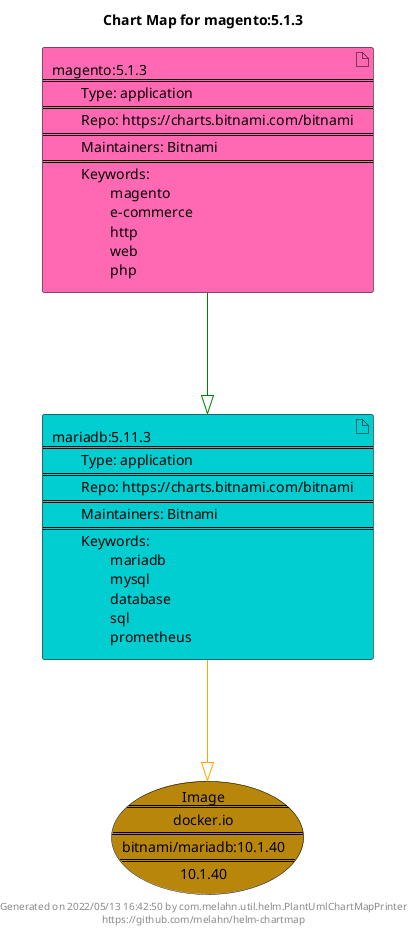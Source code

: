 @startuml
skinparam linetype ortho
skinparam backgroundColor white
skinparam usecaseBorderColor black
skinparam usecaseArrowColor LightSlateGray
skinparam artifactBorderColor black
skinparam artifactArrowColor LightSlateGray

title Chart Map for magento:5.1.3

'There are 2 referenced Helm Charts
artifact "mariadb:5.11.3\n====\n\tType: application\n====\n\tRepo: https://charts.bitnami.com/bitnami\n====\n\tMaintainers: Bitnami\n====\n\tKeywords: \n\t\tmariadb\n\t\tmysql\n\t\tdatabase\n\t\tsql\n\t\tprometheus" as mariadb_5_11_3 #DarkTurquoise
artifact "magento:5.1.3\n====\n\tType: application\n====\n\tRepo: https://charts.bitnami.com/bitnami\n====\n\tMaintainers: Bitnami\n====\n\tKeywords: \n\t\tmagento\n\t\te-commerce\n\t\thttp\n\t\tweb\n\t\tphp" as magento_5_1_3 #HotPink

'There is one referenced Docker Image
usecase "Image\n====\ndocker.io\n====\nbitnami/mariadb:10.1.40\n====\n10.1.40" as docker_io_bitnami_mariadb_10_1_40 #DarkGoldenRod

'Chart Dependencies
magento_5_1_3--[#green]-|>mariadb_5_11_3
mariadb_5_11_3--[#orange]-|>docker_io_bitnami_mariadb_10_1_40

center footer Generated on 2022/05/13 16:42:50 by com.melahn.util.helm.PlantUmlChartMapPrinter\nhttps://github.com/melahn/helm-chartmap
@enduml
